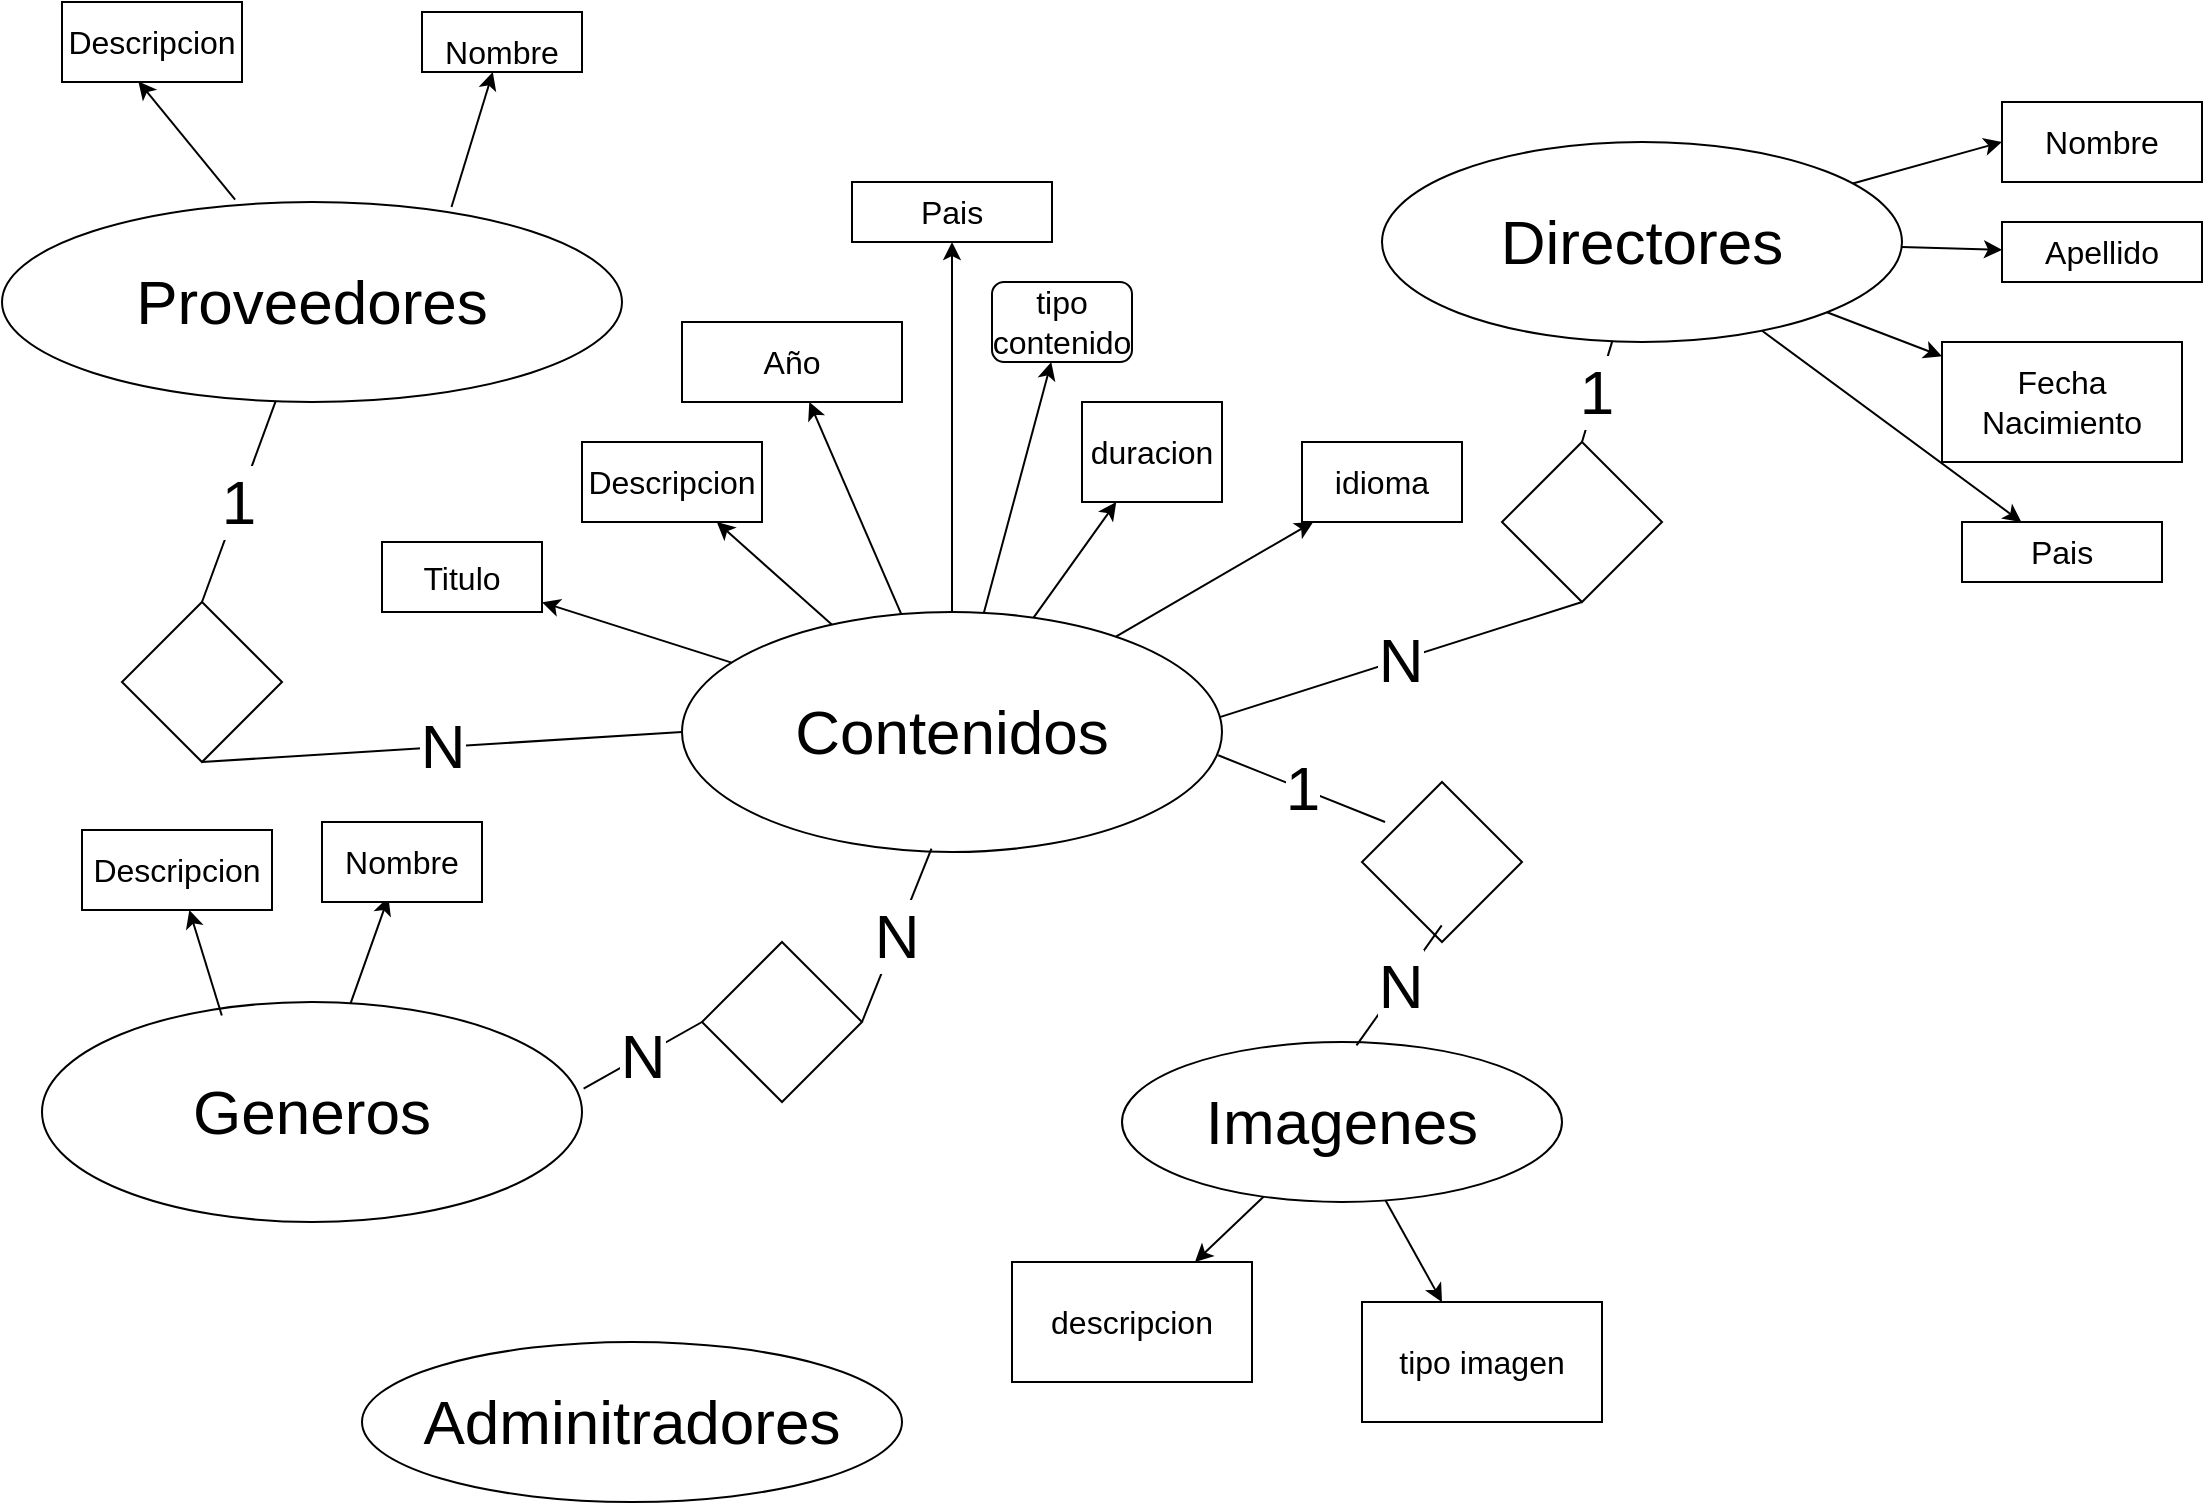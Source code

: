 <mxfile>
    <diagram id="BAa5Jd48XmJqehOiTuSv" name="Página-1">
        <mxGraphModel dx="896" dy="619" grid="1" gridSize="10" guides="1" tooltips="1" connect="1" arrows="1" fold="1" page="1" pageScale="1" pageWidth="1169" pageHeight="827" math="0" shadow="0">
            <root>
                <mxCell id="0"/>
                <mxCell id="1" parent="0"/>
                <mxCell id="36" style="edgeStyle=none;html=1;entryX=0;entryY=0.5;entryDx=0;entryDy=0;fontSize=16;" edge="1" parent="1" source="3" target="35">
                    <mxGeometry relative="1" as="geometry"/>
                </mxCell>
                <mxCell id="37" style="edgeStyle=none;html=1;fontSize=16;" edge="1" parent="1" source="3" target="38">
                    <mxGeometry relative="1" as="geometry">
                        <mxPoint x="1020" y="150" as="targetPoint"/>
                    </mxGeometry>
                </mxCell>
                <mxCell id="39" style="edgeStyle=none;html=1;fontSize=16;" edge="1" parent="1" source="3" target="40">
                    <mxGeometry relative="1" as="geometry">
                        <mxPoint x="1000" y="200" as="targetPoint"/>
                    </mxGeometry>
                </mxCell>
                <mxCell id="41" style="edgeStyle=none;html=1;fontSize=16;" edge="1" parent="1" source="3" target="42">
                    <mxGeometry relative="1" as="geometry">
                        <mxPoint x="980" y="250" as="targetPoint"/>
                    </mxGeometry>
                </mxCell>
                <mxCell id="3" value="Directores" style="ellipse;whiteSpace=wrap;html=1;fontSize=31;" vertex="1" parent="1">
                    <mxGeometry x="710" y="70" width="260" height="100" as="geometry"/>
                </mxCell>
                <mxCell id="4" value="Proveedores" style="ellipse;whiteSpace=wrap;html=1;fontSize=31;" vertex="1" parent="1">
                    <mxGeometry x="20" y="100" width="310" height="100" as="geometry"/>
                </mxCell>
                <mxCell id="43" style="edgeStyle=none;html=1;fontSize=16;" edge="1" parent="1" source="5" target="44">
                    <mxGeometry relative="1" as="geometry">
                        <mxPoint x="340" y="290" as="targetPoint"/>
                    </mxGeometry>
                </mxCell>
                <mxCell id="45" style="edgeStyle=none;html=1;fontSize=16;" edge="1" parent="1" source="5" target="46">
                    <mxGeometry relative="1" as="geometry">
                        <mxPoint x="370" y="250" as="targetPoint"/>
                    </mxGeometry>
                </mxCell>
                <mxCell id="47" style="edgeStyle=none;html=1;fontSize=16;" edge="1" parent="1" source="5" target="48">
                    <mxGeometry relative="1" as="geometry">
                        <mxPoint x="450" y="240" as="targetPoint"/>
                    </mxGeometry>
                </mxCell>
                <mxCell id="49" style="edgeStyle=none;html=1;fontSize=16;" edge="1" parent="1" source="5" target="50">
                    <mxGeometry relative="1" as="geometry">
                        <mxPoint x="550" y="180" as="targetPoint"/>
                    </mxGeometry>
                </mxCell>
                <mxCell id="51" style="edgeStyle=none;html=1;fontSize=16;" edge="1" parent="1" source="5" target="52">
                    <mxGeometry relative="1" as="geometry">
                        <mxPoint x="610" y="230" as="targetPoint"/>
                    </mxGeometry>
                </mxCell>
                <mxCell id="57" style="edgeStyle=none;html=1;fontSize=16;" edge="1" parent="1" source="5" target="58">
                    <mxGeometry relative="1" as="geometry">
                        <mxPoint x="490" y="90" as="targetPoint"/>
                    </mxGeometry>
                </mxCell>
                <mxCell id="66" style="edgeStyle=none;html=1;fontSize=16;" edge="1" parent="1" source="5" target="67">
                    <mxGeometry relative="1" as="geometry">
                        <mxPoint x="700" y="270" as="targetPoint"/>
                    </mxGeometry>
                </mxCell>
                <mxCell id="5" value="Contenidos" style="ellipse;whiteSpace=wrap;html=1;fontSize=31;" vertex="1" parent="1">
                    <mxGeometry x="360" y="305" width="270" height="120" as="geometry"/>
                </mxCell>
                <mxCell id="60" style="edgeStyle=none;html=1;entryX=0.415;entryY=0.938;entryDx=0;entryDy=0;entryPerimeter=0;fontSize=16;" edge="1" parent="1" source="6" target="59">
                    <mxGeometry relative="1" as="geometry"/>
                </mxCell>
                <mxCell id="6" value="Generos" style="ellipse;whiteSpace=wrap;html=1;fontSize=31;" vertex="1" parent="1">
                    <mxGeometry x="40" y="500" width="270" height="110" as="geometry"/>
                </mxCell>
                <mxCell id="7" value="" style="rhombus;whiteSpace=wrap;html=1;fontSize=31;" vertex="1" parent="1">
                    <mxGeometry x="80" y="300" width="80" height="80" as="geometry"/>
                </mxCell>
                <mxCell id="8" value="" style="rhombus;whiteSpace=wrap;html=1;fontSize=31;" vertex="1" parent="1">
                    <mxGeometry x="770" y="220" width="80" height="80" as="geometry"/>
                </mxCell>
                <mxCell id="12" value="N" style="endArrow=none;html=1;fontSize=31;entryX=0.5;entryY=1;entryDx=0;entryDy=0;exitX=0.996;exitY=0.438;exitDx=0;exitDy=0;exitPerimeter=0;" edge="1" parent="1" source="5" target="8">
                    <mxGeometry width="50" height="50" relative="1" as="geometry">
                        <mxPoint x="430" y="340" as="sourcePoint"/>
                        <mxPoint x="480" y="290" as="targetPoint"/>
                    </mxGeometry>
                </mxCell>
                <mxCell id="13" value="1" style="endArrow=none;html=1;fontSize=31;entryX=0.5;entryY=0;entryDx=0;entryDy=0;" edge="1" parent="1" source="4" target="7">
                    <mxGeometry width="50" height="50" relative="1" as="geometry">
                        <mxPoint x="430" y="340" as="sourcePoint"/>
                        <mxPoint x="480" y="290" as="targetPoint"/>
                    </mxGeometry>
                </mxCell>
                <mxCell id="14" value="N" style="endArrow=none;html=1;fontSize=31;exitX=0;exitY=0.5;exitDx=0;exitDy=0;entryX=0.5;entryY=1;entryDx=0;entryDy=0;" edge="1" parent="1" source="5" target="7">
                    <mxGeometry width="50" height="50" relative="1" as="geometry">
                        <mxPoint x="430" y="340" as="sourcePoint"/>
                        <mxPoint x="480" y="290" as="targetPoint"/>
                    </mxGeometry>
                </mxCell>
                <mxCell id="15" value="1" style="endArrow=none;html=1;fontSize=31;entryX=0.5;entryY=0;entryDx=0;entryDy=0;" edge="1" parent="1" source="3" target="8">
                    <mxGeometry width="50" height="50" relative="1" as="geometry">
                        <mxPoint x="760" y="160" as="sourcePoint"/>
                        <mxPoint x="760" y="210" as="targetPoint"/>
                    </mxGeometry>
                </mxCell>
                <mxCell id="19" value="N" style="endArrow=none;html=1;fontSize=31;exitX=1;exitY=0.5;exitDx=0;exitDy=0;entryX=0.462;entryY=0.986;entryDx=0;entryDy=0;entryPerimeter=0;" edge="1" parent="1" source="18" target="5">
                    <mxGeometry width="50" height="50" relative="1" as="geometry">
                        <mxPoint x="430" y="510" as="sourcePoint"/>
                        <mxPoint x="480" y="460" as="targetPoint"/>
                    </mxGeometry>
                </mxCell>
                <mxCell id="20" value="N" style="endArrow=none;html=1;fontSize=31;entryX=0;entryY=0.5;entryDx=0;entryDy=0;exitX=1.003;exitY=0.394;exitDx=0;exitDy=0;exitPerimeter=0;" edge="1" parent="1" source="6" target="18">
                    <mxGeometry width="50" height="50" relative="1" as="geometry">
                        <mxPoint x="430" y="510" as="sourcePoint"/>
                        <mxPoint x="480" y="460" as="targetPoint"/>
                    </mxGeometry>
                </mxCell>
                <mxCell id="63" style="edgeStyle=none;html=1;fontSize=16;" edge="1" parent="1" source="21" target="64">
                    <mxGeometry relative="1" as="geometry">
                        <mxPoint x="590" y="660" as="targetPoint"/>
                    </mxGeometry>
                </mxCell>
                <mxCell id="68" style="edgeStyle=none;html=1;fontSize=16;" edge="1" parent="1" source="21">
                    <mxGeometry relative="1" as="geometry">
                        <mxPoint x="740" y="650" as="targetPoint"/>
                    </mxGeometry>
                </mxCell>
                <mxCell id="21" value="Imagenes" style="ellipse;whiteSpace=wrap;html=1;fontSize=31;" vertex="1" parent="1">
                    <mxGeometry x="580" y="520" width="220" height="80" as="geometry"/>
                </mxCell>
                <mxCell id="22" value="" style="rhombus;whiteSpace=wrap;html=1;fontSize=31;" vertex="1" parent="1">
                    <mxGeometry x="700" y="390" width="80" height="80" as="geometry"/>
                </mxCell>
                <mxCell id="26" value="N" style="endArrow=none;html=1;fontSize=31;startArrow=none;exitX=0.533;exitY=0.021;exitDx=0;exitDy=0;exitPerimeter=0;entryX=0.498;entryY=0.896;entryDx=0;entryDy=0;entryPerimeter=0;" edge="1" parent="1" source="21" target="22">
                    <mxGeometry width="50" height="50" relative="1" as="geometry">
                        <mxPoint x="430" y="510" as="sourcePoint"/>
                        <mxPoint x="480" y="460" as="targetPoint"/>
                    </mxGeometry>
                </mxCell>
                <mxCell id="27" value="1" style="endArrow=none;html=1;fontSize=31;exitX=0.993;exitY=0.597;exitDx=0;exitDy=0;exitPerimeter=0;entryX=0.144;entryY=0.25;entryDx=0;entryDy=0;entryPerimeter=0;" edge="1" parent="1" source="5" target="22">
                    <mxGeometry width="50" height="50" relative="1" as="geometry">
                        <mxPoint x="430" y="510" as="sourcePoint"/>
                        <mxPoint x="620" y="490" as="targetPoint"/>
                    </mxGeometry>
                </mxCell>
                <mxCell id="28" value="" style="endArrow=none;html=1;fontSize=31;" edge="1" parent="1" target="18">
                    <mxGeometry width="50" height="50" relative="1" as="geometry">
                        <mxPoint x="430" y="510" as="sourcePoint"/>
                        <mxPoint x="480" y="460" as="targetPoint"/>
                    </mxGeometry>
                </mxCell>
                <mxCell id="18" value="" style="rhombus;whiteSpace=wrap;html=1;fontSize=31;" vertex="1" parent="1">
                    <mxGeometry x="370" y="470" width="80" height="80" as="geometry"/>
                </mxCell>
                <mxCell id="29" value="Adminitradores" style="ellipse;whiteSpace=wrap;html=1;fontSize=31;" vertex="1" parent="1">
                    <mxGeometry x="200" y="670" width="270" height="80" as="geometry"/>
                </mxCell>
                <mxCell id="30" value="" style="endArrow=classic;html=1;fontSize=31;exitX=0.725;exitY=0.025;exitDx=0;exitDy=0;exitPerimeter=0;" edge="1" parent="1" source="4" target="31">
                    <mxGeometry width="50" height="50" relative="1" as="geometry">
                        <mxPoint x="400" y="180" as="sourcePoint"/>
                        <mxPoint x="340" y="10" as="targetPoint"/>
                    </mxGeometry>
                </mxCell>
                <mxCell id="31" value="&lt;font style=&quot;font-size: 16px;&quot;&gt;Nombre&lt;/font&gt;" style="rounded=0;whiteSpace=wrap;html=1;fontSize=31;" vertex="1" parent="1">
                    <mxGeometry x="230" y="5" width="80" height="30" as="geometry"/>
                </mxCell>
                <mxCell id="32" value="Descripcion" style="rounded=0;whiteSpace=wrap;html=1;fontSize=16;" vertex="1" parent="1">
                    <mxGeometry x="50" width="90" height="40" as="geometry"/>
                </mxCell>
                <mxCell id="33" value="" style="endArrow=classic;html=1;fontSize=16;exitX=0.376;exitY=-0.012;exitDx=0;exitDy=0;exitPerimeter=0;entryX=0.424;entryY=0.992;entryDx=0;entryDy=0;entryPerimeter=0;" edge="1" parent="1" source="4" target="32">
                    <mxGeometry width="50" height="50" relative="1" as="geometry">
                        <mxPoint x="400" y="180" as="sourcePoint"/>
                        <mxPoint x="450" y="130" as="targetPoint"/>
                        <Array as="points"/>
                    </mxGeometry>
                </mxCell>
                <mxCell id="35" value="Nombre" style="rounded=0;whiteSpace=wrap;html=1;fontSize=16;" vertex="1" parent="1">
                    <mxGeometry x="1020" y="50" width="100" height="40" as="geometry"/>
                </mxCell>
                <mxCell id="38" value="Apellido" style="rounded=0;whiteSpace=wrap;html=1;fontSize=16;" vertex="1" parent="1">
                    <mxGeometry x="1020" y="110" width="100" height="30" as="geometry"/>
                </mxCell>
                <mxCell id="40" value="Fecha Nacimiento" style="rounded=0;whiteSpace=wrap;html=1;fontSize=16;" vertex="1" parent="1">
                    <mxGeometry x="990" y="170" width="120" height="60" as="geometry"/>
                </mxCell>
                <mxCell id="42" value="Pais" style="rounded=0;whiteSpace=wrap;html=1;fontSize=16;" vertex="1" parent="1">
                    <mxGeometry x="1000" y="260" width="100" height="30" as="geometry"/>
                </mxCell>
                <mxCell id="44" value="Titulo" style="rounded=0;whiteSpace=wrap;html=1;fontSize=16;" vertex="1" parent="1">
                    <mxGeometry x="210" y="270" width="80" height="35" as="geometry"/>
                </mxCell>
                <mxCell id="46" value="Descripcion" style="rounded=0;whiteSpace=wrap;html=1;fontSize=16;" vertex="1" parent="1">
                    <mxGeometry x="310" y="220" width="90" height="40" as="geometry"/>
                </mxCell>
                <mxCell id="48" value="Año" style="rounded=0;whiteSpace=wrap;html=1;fontSize=16;" vertex="1" parent="1">
                    <mxGeometry x="360" y="160" width="110" height="40" as="geometry"/>
                </mxCell>
                <mxCell id="50" value="tipo contenido" style="rounded=1;whiteSpace=wrap;html=1;fontSize=16;" vertex="1" parent="1">
                    <mxGeometry x="515" y="140" width="70" height="40" as="geometry"/>
                </mxCell>
                <mxCell id="52" value="duracion" style="rounded=0;whiteSpace=wrap;html=1;fontSize=16;" vertex="1" parent="1">
                    <mxGeometry x="560" y="200" width="70" height="50" as="geometry"/>
                </mxCell>
                <mxCell id="58" value="Pais" style="rounded=0;whiteSpace=wrap;html=1;fontSize=16;" vertex="1" parent="1">
                    <mxGeometry x="445" y="90" width="100" height="30" as="geometry"/>
                </mxCell>
                <mxCell id="59" value="Nombre" style="rounded=0;whiteSpace=wrap;html=1;fontSize=16;" vertex="1" parent="1">
                    <mxGeometry x="180" y="410" width="80" height="40" as="geometry"/>
                </mxCell>
                <mxCell id="61" value="Descripcion" style="rounded=0;whiteSpace=wrap;html=1;fontSize=16;" vertex="1" parent="1">
                    <mxGeometry x="60" y="414" width="95" height="40" as="geometry"/>
                </mxCell>
                <mxCell id="62" value="" style="endArrow=classic;html=1;fontSize=16;exitX=0.333;exitY=0.061;exitDx=0;exitDy=0;exitPerimeter=0;" edge="1" parent="1" source="6" target="61">
                    <mxGeometry width="50" height="50" relative="1" as="geometry">
                        <mxPoint x="450" y="490" as="sourcePoint"/>
                        <mxPoint x="500" y="440" as="targetPoint"/>
                    </mxGeometry>
                </mxCell>
                <mxCell id="64" value="descripcion" style="rounded=0;whiteSpace=wrap;html=1;fontSize=16;" vertex="1" parent="1">
                    <mxGeometry x="525" y="630" width="120" height="60" as="geometry"/>
                </mxCell>
                <mxCell id="67" value="idioma" style="rounded=0;whiteSpace=wrap;html=1;fontSize=16;" vertex="1" parent="1">
                    <mxGeometry x="670" y="220" width="80" height="40" as="geometry"/>
                </mxCell>
                <mxCell id="69" value="tipo imagen" style="rounded=0;whiteSpace=wrap;html=1;fontSize=16;" vertex="1" parent="1">
                    <mxGeometry x="700" y="650" width="120" height="60" as="geometry"/>
                </mxCell>
            </root>
        </mxGraphModel>
    </diagram>
</mxfile>